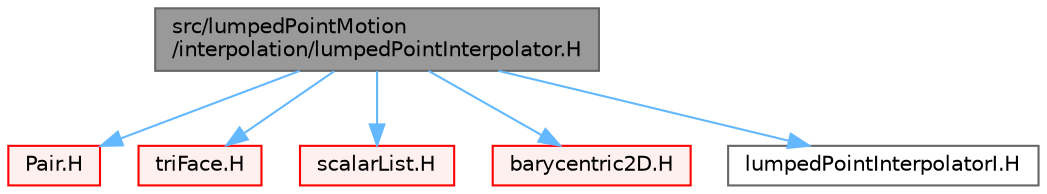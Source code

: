 digraph "src/lumpedPointMotion/interpolation/lumpedPointInterpolator.H"
{
 // LATEX_PDF_SIZE
  bgcolor="transparent";
  edge [fontname=Helvetica,fontsize=10,labelfontname=Helvetica,labelfontsize=10];
  node [fontname=Helvetica,fontsize=10,shape=box,height=0.2,width=0.4];
  Node1 [id="Node000001",label="src/lumpedPointMotion\l/interpolation/lumpedPointInterpolator.H",height=0.2,width=0.4,color="gray40", fillcolor="grey60", style="filled", fontcolor="black",tooltip=" "];
  Node1 -> Node2 [id="edge1_Node000001_Node000002",color="steelblue1",style="solid",tooltip=" "];
  Node2 [id="Node000002",label="Pair.H",height=0.2,width=0.4,color="red", fillcolor="#FFF0F0", style="filled",URL="$Pair_8H.html",tooltip=" "];
  Node1 -> Node110 [id="edge2_Node000001_Node000110",color="steelblue1",style="solid",tooltip=" "];
  Node110 [id="Node000110",label="triFace.H",height=0.2,width=0.4,color="red", fillcolor="#FFF0F0", style="filled",URL="$triFace_8H.html",tooltip=" "];
  Node1 -> Node149 [id="edge3_Node000001_Node000149",color="steelblue1",style="solid",tooltip=" "];
  Node149 [id="Node000149",label="scalarList.H",height=0.2,width=0.4,color="red", fillcolor="#FFF0F0", style="filled",URL="$scalarList_8H.html",tooltip=" "];
  Node1 -> Node215 [id="edge4_Node000001_Node000215",color="steelblue1",style="solid",tooltip=" "];
  Node215 [id="Node000215",label="barycentric2D.H",height=0.2,width=0.4,color="red", fillcolor="#FFF0F0", style="filled",URL="$barycentric2D_8H.html",tooltip=" "];
  Node1 -> Node230 [id="edge5_Node000001_Node000230",color="steelblue1",style="solid",tooltip=" "];
  Node230 [id="Node000230",label="lumpedPointInterpolatorI.H",height=0.2,width=0.4,color="grey40", fillcolor="white", style="filled",URL="$lumpedPointInterpolatorI_8H.html",tooltip=" "];
}
